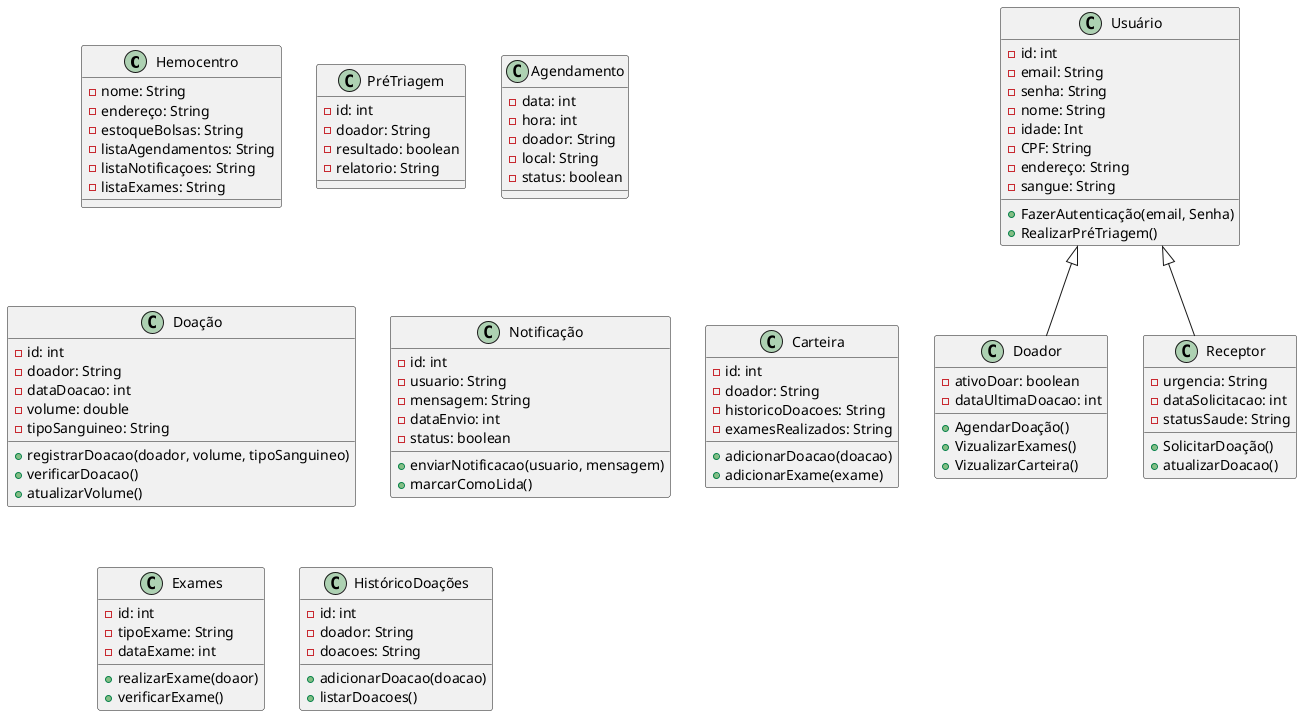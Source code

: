 @startuml HEMOBILE

class Hemocentro {
    -nome: String
    -endereço: String
    -estoqueBolsas: String
    -listaAgendamentos: String
    -listaNotificaçoes: String
    -listaExames: String
}

class Usuário {
    -id: int
    -email: String
    -senha: String
    -nome: String
    -idade: Int
    -CPF: String
    -endereço: String
    -sangue: String

    +FazerAutenticação(email, Senha)
    +RealizarPréTriagem()
}

class Doador {
    -ativoDoar: boolean
    -dataUltimaDoacao: int
    +AgendarDoação()
    +VizualizarExames()
    +VizualizarCarteira()
}

class Receptor {
  -urgencia: String
  -dataSolicitacao: int
  -statusSaude: String
  +SolicitarDoação()
  +atualizarDoacao()
}

class PréTriagem {
-id: int
-doador: String
-resultado: boolean
-relatorio: String
'ultimo atributo dispensavel

}

class Agendamento {
-data: int
-hora: int
-doador: String
-local: String
-status: boolean
}

class Doação {
-id: int
-doador: String
-dataDoacao: int
-volume: double
-tipoSanguineo: String
+registrarDoacao(doador, volume, tipoSanguineo)
+verificarDoacao()
+atualizarVolume()
}

class Notificação {
-id: int
-usuario: String
-mensagem: String
-dataEnvio: int
-status: boolean
+enviarNotificacao(usuario, mensagem)
+marcarComoLida()
}

class Carteira {
-id: int
-doador: String
-historicoDoacoes: String
-examesRealizados: String
+adicionarDoacao(doacao)
+adicionarExame(exame)
}

class Exames {
-id: int
-tipoExame: String
-dataExame: int
+realizarExame(doaor)
+verificarExame()
}

class HistóricoDoações {
-id: int
-doador: String
-doacoes: String
+adicionarDoacao(doacao)
+listarDoacoes()
}

Usuário <|-- Doador
Usuário <|-- Receptor

@enduml